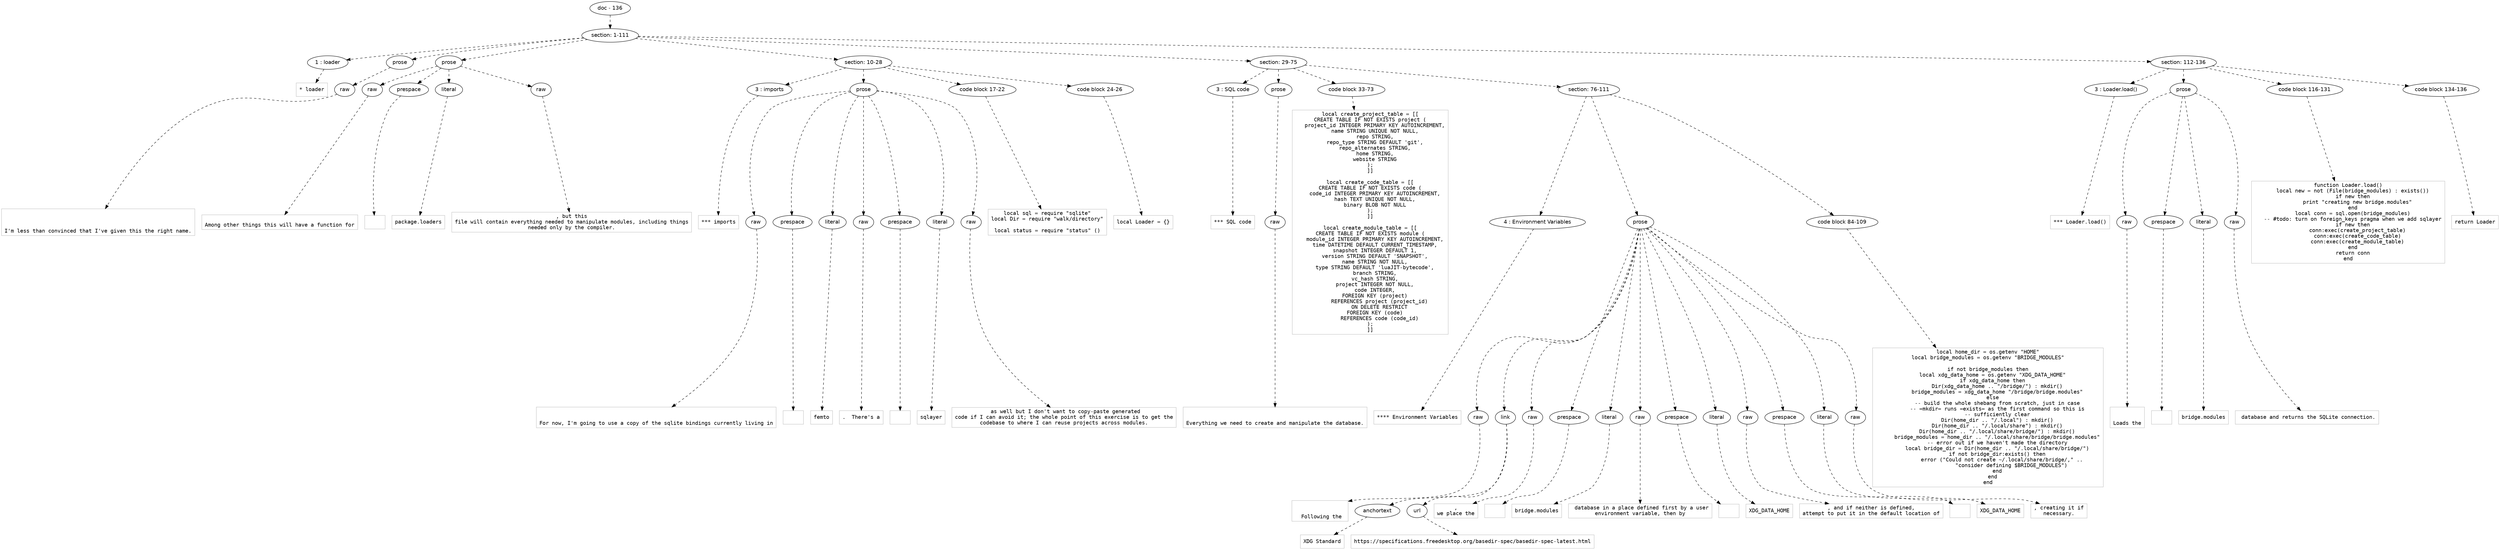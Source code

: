 digraph lpegNode {

node [fontname=Helvetica]
edge [style=dashed]

doc_0 [label="doc - 136"]


doc_0 -> { section_1}
{rank=same; section_1}

section_1 [label="section: 1-111"]


// END RANK doc_0

section_1 -> { header_2 prose_3 prose_4 section_5 section_6 section_7}
{rank=same; header_2 prose_3 prose_4 section_5 section_6 section_7}

header_2 [label="1 : loader"]

prose_3 [label="prose"]

prose_4 [label="prose"]

section_5 [label="section: 10-28"]

section_6 [label="section: 29-75"]

section_7 [label="section: 112-136"]


// END RANK section_1

header_2 -> leaf_8
leaf_8  [color=Gray,shape=rectangle,fontname=Inconsolata,label="* loader"]
// END RANK header_2

prose_3 -> { raw_9}
{rank=same; raw_9}

raw_9 [label="raw"]


// END RANK prose_3

raw_9 -> leaf_10
leaf_10  [color=Gray,shape=rectangle,fontname=Inconsolata,label="


I'm less than convinced that I've given this the right name.
"]
// END RANK raw_9

prose_4 -> { raw_11 prespace_12 literal_13 raw_14}
{rank=same; raw_11 prespace_12 literal_13 raw_14}

raw_11 [label="raw"]

prespace_12 [label="prespace"]

literal_13 [label="literal"]

raw_14 [label="raw"]


// END RANK prose_4

raw_11 -> leaf_15
leaf_15  [color=Gray,shape=rectangle,fontname=Inconsolata,label="
Among other things this will have a function for"]
// END RANK raw_11

prespace_12 -> leaf_16
leaf_16  [color=Gray,shape=rectangle,fontname=Inconsolata,label=" "]
// END RANK prespace_12

literal_13 -> leaf_17
leaf_17  [color=Gray,shape=rectangle,fontname=Inconsolata,label="package.loaders"]
// END RANK literal_13

raw_14 -> leaf_18
leaf_18  [color=Gray,shape=rectangle,fontname=Inconsolata,label=", but this
file will contain everything needed to manipulate modules, including things
needed only by the compiler.
"]
// END RANK raw_14

section_5 -> { header_19 prose_20 codeblock_21 codeblock_22}
{rank=same; header_19 prose_20 codeblock_21 codeblock_22}

header_19 [label="3 : imports"]

prose_20 [label="prose"]

codeblock_21 [label="code block 17-22"]

codeblock_22 [label="code block 24-26"]


// END RANK section_5

header_19 -> leaf_23
leaf_23  [color=Gray,shape=rectangle,fontname=Inconsolata,label="*** imports"]
// END RANK header_19

prose_20 -> { raw_24 prespace_25 literal_26 raw_27 prespace_28 literal_29 raw_30}
{rank=same; raw_24 prespace_25 literal_26 raw_27 prespace_28 literal_29 raw_30}

raw_24 [label="raw"]

prespace_25 [label="prespace"]

literal_26 [label="literal"]

raw_27 [label="raw"]

prespace_28 [label="prespace"]

literal_29 [label="literal"]

raw_30 [label="raw"]


// END RANK prose_20

raw_24 -> leaf_31
leaf_31  [color=Gray,shape=rectangle,fontname=Inconsolata,label="

For now, I'm going to use a copy of the sqlite bindings currently living in"]
// END RANK raw_24

prespace_25 -> leaf_32
leaf_32  [color=Gray,shape=rectangle,fontname=Inconsolata,label=""]
// END RANK prespace_25

literal_26 -> leaf_33
leaf_33  [color=Gray,shape=rectangle,fontname=Inconsolata,label="femto"]
// END RANK literal_26

raw_27 -> leaf_34
leaf_34  [color=Gray,shape=rectangle,fontname=Inconsolata,label=".  There's a"]
// END RANK raw_27

prespace_28 -> leaf_35
leaf_35  [color=Gray,shape=rectangle,fontname=Inconsolata,label=" "]
// END RANK prespace_28

literal_29 -> leaf_36
leaf_36  [color=Gray,shape=rectangle,fontname=Inconsolata,label="sqlayer"]
// END RANK literal_29

raw_30 -> leaf_37
leaf_37  [color=Gray,shape=rectangle,fontname=Inconsolata,label=" as well but I don't want to copy-paste generated
code if I can avoid it; the whole point of this exercise is to get the
codebase to where I can reuse projects across modules.
"]
// END RANK raw_30

codeblock_21 -> leaf_38
leaf_38  [color=Gray,shape=rectangle,fontname=Inconsolata,label="local sql = require \"sqlite\"
local Dir = require \"walk/directory\"

local status = require \"status\" ()"]
// END RANK codeblock_21

codeblock_22 -> leaf_39
leaf_39  [color=Gray,shape=rectangle,fontname=Inconsolata,label="local Loader = {}"]
// END RANK codeblock_22

section_6 -> { header_40 prose_41 codeblock_42 section_43}
{rank=same; header_40 prose_41 codeblock_42 section_43}

header_40 [label="3 : SQL code"]

prose_41 [label="prose"]

codeblock_42 [label="code block 33-73"]

section_43 [label="section: 76-111"]


// END RANK section_6

header_40 -> leaf_44
leaf_44  [color=Gray,shape=rectangle,fontname=Inconsolata,label="*** SQL code"]
// END RANK header_40

prose_41 -> { raw_45}
{rank=same; raw_45}

raw_45 [label="raw"]


// END RANK prose_41

raw_45 -> leaf_46
leaf_46  [color=Gray,shape=rectangle,fontname=Inconsolata,label="

Everything we need to create and manipulate the database.
"]
// END RANK raw_45

codeblock_42 -> leaf_47
leaf_47  [color=Gray,shape=rectangle,fontname=Inconsolata,label="local create_project_table = [[
CREATE TABLE IF NOT EXISTS project (
   project_id INTEGER PRIMARY KEY AUTOINCREMENT,
   name STRING UNIQUE NOT NULL,
   repo STRING,
   repo_type STRING DEFAULT 'git',
   repo_alternates STRING,
   home STRING,
   website STRING
);
]]

local create_code_table = [[
CREATE TABLE IF NOT EXISTS code (
   code_id INTEGER PRIMARY KEY AUTOINCREMENT,
   hash TEXT UNIQUE NOT NULL,
   binary BLOB NOT NULL
);
]]

local create_module_table = [[
CREATE TABLE IF NOT EXISTS module (
   module_id INTEGER PRIMARY KEY AUTOINCREMENT,
   time DATETIME DEFAULT CURRENT_TIMESTAMP,
   snapshot INTEGER DEFAULT 1,
   version STRING DEFAULT 'SNAPSHOT',
   name STRING NOT NULL,
   type STRING DEFAULT 'luaJIT-bytecode',
   branch STRING,
   vc_hash STRING,
   project INTEGER NOT NULL,
   code INTEGER,
   FOREIGN KEY (project)
      REFERENCES project (project_id)
      ON DELETE RESTRICT
   FOREIGN KEY (code)
      REFERENCES code (code_id)
);
]]"]
// END RANK codeblock_42

section_43 -> { header_48 prose_49 codeblock_50}
{rank=same; header_48 prose_49 codeblock_50}

header_48 [label="4 : Environment Variables"]

prose_49 [label="prose"]

codeblock_50 [label="code block 84-109"]


// END RANK section_43

header_48 -> leaf_51
leaf_51  [color=Gray,shape=rectangle,fontname=Inconsolata,label="**** Environment Variables"]
// END RANK header_48

prose_49 -> { raw_52 link_53 raw_54 prespace_55 literal_56 raw_57 prespace_58 literal_59 raw_60 prespace_61 literal_62 raw_63}
{rank=same; raw_52 link_53 raw_54 prespace_55 literal_56 raw_57 prespace_58 literal_59 raw_60 prespace_61 literal_62 raw_63}

raw_52 [label="raw"]

link_53 [label="link"]

raw_54 [label="raw"]

prespace_55 [label="prespace"]

literal_56 [label="literal"]

raw_57 [label="raw"]

prespace_58 [label="prespace"]

literal_59 [label="literal"]

raw_60 [label="raw"]

prespace_61 [label="prespace"]

literal_62 [label="literal"]

raw_63 [label="raw"]


// END RANK prose_49

raw_52 -> leaf_64
leaf_64  [color=Gray,shape=rectangle,fontname=Inconsolata,label="

  Following the "]
// END RANK raw_52

link_53 -> { anchortext_65 url_66}
{rank=same; anchortext_65 url_66}

anchortext_65 [label="anchortext"]

url_66 [label="url"]


// END RANK link_53

anchortext_65 -> leaf_67
leaf_67  [color=Gray,shape=rectangle,fontname=Inconsolata,label="XDG Standard"]
// END RANK anchortext_65

url_66 -> leaf_68
leaf_68  [color=Gray,shape=rectangle,fontname=Inconsolata,label="https://specifications.freedesktop.org/basedir-spec/basedir-spec-latest.html"]
// END RANK url_66

raw_54 -> leaf_69
leaf_69  [color=Gray,shape=rectangle,fontname=Inconsolata,label=",
we place the"]
// END RANK raw_54

prespace_55 -> leaf_70
leaf_70  [color=Gray,shape=rectangle,fontname=Inconsolata,label=" "]
// END RANK prespace_55

literal_56 -> leaf_71
leaf_71  [color=Gray,shape=rectangle,fontname=Inconsolata,label="bridge.modules"]
// END RANK literal_56

raw_57 -> leaf_72
leaf_72  [color=Gray,shape=rectangle,fontname=Inconsolata,label=" database in a place defined first by a user
environment variable, then by"]
// END RANK raw_57

prespace_58 -> leaf_73
leaf_73  [color=Gray,shape=rectangle,fontname=Inconsolata,label=" "]
// END RANK prespace_58

literal_59 -> leaf_74
leaf_74  [color=Gray,shape=rectangle,fontname=Inconsolata,label="XDG_DATA_HOME"]
// END RANK literal_59

raw_60 -> leaf_75
leaf_75  [color=Gray,shape=rectangle,fontname=Inconsolata,label=", and if neither is defined,
attempt to put it in the default location of"]
// END RANK raw_60

prespace_61 -> leaf_76
leaf_76  [color=Gray,shape=rectangle,fontname=Inconsolata,label=" "]
// END RANK prespace_61

literal_62 -> leaf_77
leaf_77  [color=Gray,shape=rectangle,fontname=Inconsolata,label="XDG_DATA_HOME"]
// END RANK literal_62

raw_63 -> leaf_78
leaf_78  [color=Gray,shape=rectangle,fontname=Inconsolata,label=", creating it if
necessary.
"]
// END RANK raw_63

codeblock_50 -> leaf_79
leaf_79  [color=Gray,shape=rectangle,fontname=Inconsolata,label="local home_dir = os.getenv \"HOME\"
local bridge_modules = os.getenv \"BRIDGE_MODULES\"

if not bridge_modules then
   local xdg_data_home = os.getenv \"XDG_DATA_HOME\"
   if xdg_data_home then
      Dir(xdg_data_home .. \"/bridge/\") : mkdir()
      bridge_modules = xdg_data_home \"/bridge/bridge.modules\"
   else
      -- build the whole shebang from scratch, just in case
      -- =mkdir= runs =exists= as the first command so this is
      -- sufficiently clear
      Dir(home_dir .. \"/.local\") : mkdir()
      Dir(home_dir .. \"/.local/share\") : mkdir()
      Dir(home_dir .. \"/.local/share/bridge/\") : mkdir()
      bridge_modules = home_dir .. \"/.local/share/bridge/bridge.modules\"
      -- error out if we haven't made the directory
      local bridge_dir = Dir(home_dir .. \"/.local/share/bridge/\")
      if not bridge_dir:exists() then
         error (\"Could not create ~/.local/share/bridge/,\" ..
               \"consider defining $BRIDGE_MODULES\")
      end
   end
end"]
// END RANK codeblock_50

section_7 -> { header_80 prose_81 codeblock_82 codeblock_83}
{rank=same; header_80 prose_81 codeblock_82 codeblock_83}

header_80 [label="3 : Loader.load()"]

prose_81 [label="prose"]

codeblock_82 [label="code block 116-131"]

codeblock_83 [label="code block 134-136"]


// END RANK section_7

header_80 -> leaf_84
leaf_84  [color=Gray,shape=rectangle,fontname=Inconsolata,label="*** Loader.load()"]
// END RANK header_80

prose_81 -> { raw_85 prespace_86 literal_87 raw_88}
{rank=same; raw_85 prespace_86 literal_87 raw_88}

raw_85 [label="raw"]

prespace_86 [label="prespace"]

literal_87 [label="literal"]

raw_88 [label="raw"]


// END RANK prose_81

raw_85 -> leaf_89
leaf_89  [color=Gray,shape=rectangle,fontname=Inconsolata,label="

Loads the"]
// END RANK raw_85

prespace_86 -> leaf_90
leaf_90  [color=Gray,shape=rectangle,fontname=Inconsolata,label=" "]
// END RANK prespace_86

literal_87 -> leaf_91
leaf_91  [color=Gray,shape=rectangle,fontname=Inconsolata,label="bridge.modules"]
// END RANK literal_87

raw_88 -> leaf_92
leaf_92  [color=Gray,shape=rectangle,fontname=Inconsolata,label=" database and returns the SQLite connection.
"]
// END RANK raw_88

codeblock_82 -> leaf_93
leaf_93  [color=Gray,shape=rectangle,fontname=Inconsolata,label="function Loader.load()
   local new = not (File(bridge_modules) : exists())
   if new then
      print \"creating new bridge.modules\"
   end
   local conn = sql.open(bridge_modules)
   -- #todo: turn on foreign_keys pragma when we add sqlayer
   if new then
      conn:exec(create_project_table)
      conn:exec(create_code_table)
      conn:exec(create_module_table)
   end
   return conn
end"]
// END RANK codeblock_82

codeblock_83 -> leaf_94
leaf_94  [color=Gray,shape=rectangle,fontname=Inconsolata,label="return Loader"]
// END RANK codeblock_83


}

